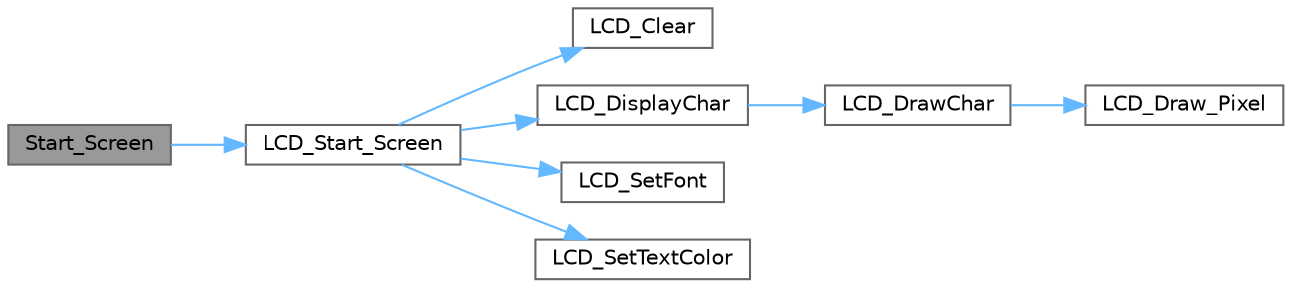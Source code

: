 digraph "Start_Screen"
{
 // LATEX_PDF_SIZE
  bgcolor="transparent";
  edge [fontname=Helvetica,fontsize=10,labelfontname=Helvetica,labelfontsize=10];
  node [fontname=Helvetica,fontsize=10,shape=box,height=0.2,width=0.4];
  rankdir="LR";
  Node1 [id="Node000001",label="Start_Screen",height=0.2,width=0.4,color="gray40", fillcolor="grey60", style="filled", fontcolor="black",tooltip=" "];
  Node1 -> Node2 [id="edge1_Node000001_Node000002",color="steelblue1",style="solid",tooltip=" "];
  Node2 [id="Node000002",label="LCD_Start_Screen",height=0.2,width=0.4,color="grey40", fillcolor="white", style="filled",URL="$_l_c_d___driver_8c.html#a0aa0357067cd4753e06a7fd1e810eb4d",tooltip="Displays the average time in milliseconds on the LCD screen."];
  Node2 -> Node3 [id="edge2_Node000002_Node000003",color="steelblue1",style="solid",tooltip=" "];
  Node3 [id="Node000003",label="LCD_Clear",height=0.2,width=0.4,color="grey40", fillcolor="white", style="filled",URL="$_l_c_d___driver_8c.html#a3adb96f62a9531f7c1e5d05f74c13aad",tooltip="Clears the specified layer of the LCD with a given color."];
  Node2 -> Node4 [id="edge3_Node000002_Node000004",color="steelblue1",style="solid",tooltip=" "];
  Node4 [id="Node000004",label="LCD_DisplayChar",height=0.2,width=0.4,color="grey40", fillcolor="white", style="filled",URL="$_l_c_d___driver_8c.html#aa500186c114aaea3dd6cdc11d306617e",tooltip=" "];
  Node4 -> Node5 [id="edge4_Node000004_Node000005",color="steelblue1",style="solid",tooltip=" "];
  Node5 [id="Node000005",label="LCD_DrawChar",height=0.2,width=0.4,color="grey40", fillcolor="white", style="filled",URL="$_l_c_d___driver_8c.html#a7d1f743ddd1e2d9333bef2debcd588bb",tooltip="Draws a character on the LCD screen."];
  Node5 -> Node6 [id="edge5_Node000005_Node000006",color="steelblue1",style="solid",tooltip=" "];
  Node6 [id="Node000006",label="LCD_Draw_Pixel",height=0.2,width=0.4,color="grey40", fillcolor="white", style="filled",URL="$_l_c_d___driver_8c.html#a1fcee343bead66e79958b5d243fcaabb",tooltip=" "];
  Node2 -> Node7 [id="edge6_Node000002_Node000007",color="steelblue1",style="solid",tooltip=" "];
  Node7 [id="Node000007",label="LCD_SetFont",height=0.2,width=0.4,color="grey40", fillcolor="white", style="filled",URL="$_l_c_d___driver_8c.html#ac033ddcb70a4545090a2ca57f0be321a",tooltip=" "];
  Node2 -> Node8 [id="edge7_Node000002_Node000008",color="steelblue1",style="solid",tooltip=" "];
  Node8 [id="Node000008",label="LCD_SetTextColor",height=0.2,width=0.4,color="grey40", fillcolor="white", style="filled",URL="$_l_c_d___driver_8c.html#afb00cae53154eb62c10694a6e9122187",tooltip=" "];
}
